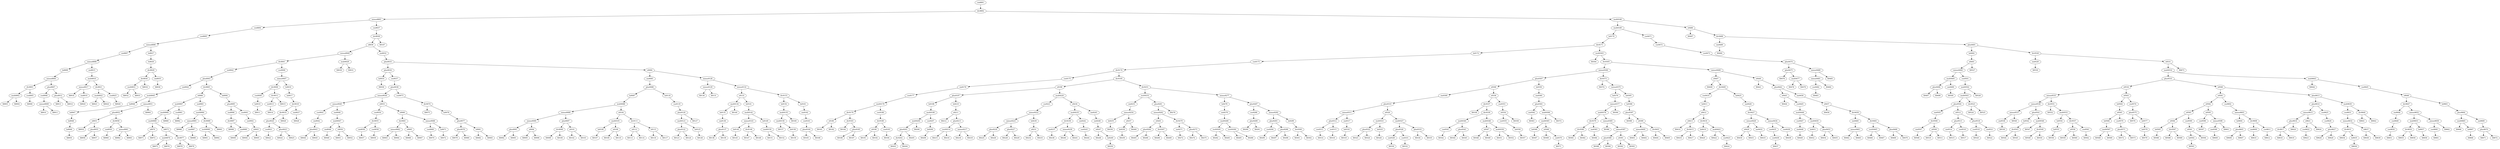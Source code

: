 digraph T {
	mult8902 -> X8903
	mult8902 -> X8904
	div8901 -> mult8902
	cos8905 -> X8906
	div8901 -> cos8905
	minus8900 -> div8901
	minus8909 -> X8910
	minus8909 -> X8911
	cos8908 -> minus8909
	plus8907 -> cos8908
	plus8912 -> X8913
	plus8912 -> X8914
	plus8907 -> plus8912
	minus8900 -> plus8907
	ln8899 -> minus8900
	minus8898 -> ln8899
	minus8917 -> X8918
	sin8919 -> X8920
	minus8917 -> sin8919
	mult8916 -> minus8917
	mult8922 -> X8923
	mult8922 -> X8924
	div8921 -> mult8922
	cos8925 -> X8926
	div8921 -> cos8925
	mult8916 -> div8921
	sin8915 -> mult8916
	minus8898 -> sin8915
	sin8897 -> minus8898
	minus8896 -> sin8897
	mult8931 -> X8932
	mult8931 -> X8933
	div8930 -> mult8931
	div8930 -> X8934
	div8929 -> div8930
	sin8935 -> X8936
	div8929 -> sin8935
	ln8928 -> div8929
	ln8927 -> ln8928
	minus8896 -> ln8927
	cos8895 -> minus8896
	cos8894 -> cos8895
	minus8893 -> cos8894
	ln8949 -> X8950
	ln8948 -> ln8949
	ln8947 -> ln8948
	ln8946 -> ln8947
	mult8945 -> ln8946
	e8953 -> X8954
	plus8955 -> X8956
	plus8955 -> X8957
	e8953 -> plus8955
	plus8952 -> e8953
	sin8959 -> X8960
	div8958 -> sin8959
	minus8961 -> X8962
	minus8961 -> X8963
	div8958 -> minus8961
	plus8952 -> div8958
	minus8951 -> plus8952
	minus8951 -> X8964
	mult8945 -> minus8951
	sin8944 -> mult8945
	plus8943 -> sin8944
	e8970 -> X8971
	e8970 -> X8972
	mult8969 -> e8970
	mult8974 -> X8975
	mult8974 -> X8976
	e8973 -> mult8974
	div8977 -> X8978
	div8977 -> X8979
	e8973 -> div8977
	mult8969 -> e8973
	mult8968 -> mult8969
	mult8968 -> X8980
	mult8967 -> mult8968
	cos8981 -> X8982
	mult8967 -> cos8981
	e8966 -> mult8967
	minus8985 -> X8986
	sin8987 -> X8988
	minus8985 -> sin8987
	mult8984 -> minus8985
	mult8990 -> X8991
	mult8990 -> X8992
	div8989 -> mult8990
	div8989 -> X8993
	mult8984 -> div8989
	sin8983 -> mult8984
	e8966 -> sin8983
	div8965 -> e8966
	div8997 -> X8998
	sin8999 -> X9000
	div8997 -> sin8999
	sin8996 -> div8997
	plus8995 -> sin8996
	e9003 -> X9004
	e9003 -> X9005
	sin9002 -> e9003
	cos9001 -> sin9002
	plus8995 -> cos9001
	ln8994 -> plus8995
	div8965 -> ln8994
	plus8943 -> div8965
	sin8942 -> plus8943
	div8941 -> sin8942
	ln9010 -> X9011
	cos9009 -> ln9010
	div9008 -> cos9009
	sin9013 -> X9014
	div9012 -> sin9013
	div9012 -> X9015
	div9008 -> div9012
	minus9007 -> div9008
	cos9021 -> X9022
	plus9020 -> cos9021
	plus9023 -> X9024
	plus9023 -> X9025
	plus9020 -> plus9023
	div9019 -> plus9020
	div9019 -> X9026
	div9018 -> div9019
	sin9027 -> X9028
	div9018 -> sin9027
	ln9017 -> div9018
	ln9016 -> ln9017
	minus9007 -> ln9016
	cos9006 -> minus9007
	div8941 -> cos9006
	minus8940 -> div8941
	mult9029 -> X9030
	mult9029 -> X9031
	minus8940 -> mult9029
	e8939 -> minus8940
	ln9035 -> X9036
	plus9034 -> ln9035
	plus9043 -> X9044
	plus9043 -> X9045
	sin9042 -> plus9043
	cos9041 -> sin9042
	minus9040 -> cos9041
	sin9048 -> X9049
	mult9047 -> sin9048
	e9050 -> X9051
	e9050 -> X9052
	mult9047 -> e9050
	sin9046 -> mult9047
	minus9040 -> sin9046
	minus9039 -> minus9040
	sin9056 -> X9057
	div9055 -> sin9056
	cos9058 -> X9059
	div9055 -> cos9058
	cos9054 -> div9055
	e9053 -> cos9054
	minus9062 -> X9063
	minus9062 -> X9064
	div9061 -> minus9062
	e9065 -> X9066
	e9065 -> X9067
	div9061 -> e9065
	e9060 -> div9061
	cos9069 -> X9070
	minus9068 -> cos9069
	ln9071 -> X9072
	minus9068 -> ln9071
	e9060 -> minus9068
	e9053 -> e9060
	minus9039 -> e9053
	plus9038 -> minus9039
	div9074 -> X9075
	plus9078 -> X9079
	plus9078 -> X9080
	plus9077 -> plus9078
	e9081 -> X9082
	e9081 -> X9083
	plus9077 -> e9081
	ln9076 -> plus9077
	div9074 -> ln9076
	cos9073 -> div9074
	plus9038 -> cos9073
	cos9037 -> plus9038
	plus9034 -> cos9037
	plus9033 -> plus9034
	plus9091 -> X9092
	plus9091 -> X9093
	minus9090 -> plus9091
	e9094 -> X9095
	e9094 -> X9096
	minus9090 -> e9094
	minus9089 -> minus9090
	div9098 -> X9099
	div9098 -> X9100
	plus9097 -> div9098
	e9101 -> X9102
	e9101 -> X9103
	plus9097 -> e9101
	minus9089 -> plus9097
	mult9088 -> minus9089
	ln9106 -> X9107
	mult9105 -> ln9106
	e9108 -> X9109
	e9108 -> X9110
	mult9105 -> e9108
	e9104 -> mult9105
	e9112 -> X9113
	e9112 -> X9114
	div9111 -> e9112
	e9115 -> X9116
	e9115 -> X9117
	div9111 -> e9115
	e9104 -> div9111
	mult9088 -> e9104
	ln9087 -> mult9088
	plus9086 -> ln9087
	plus9122 -> X9123
	plus9122 -> X9124
	mult9121 -> plus9122
	ln9125 -> X9126
	mult9121 -> ln9125
	plus9120 -> mult9121
	plus9120 -> X9127
	cos9119 -> plus9120
	ln9118 -> cos9119
	plus9086 -> ln9118
	sin9085 -> plus9086
	e9084 -> sin9085
	minus9129 -> X9130
	minus9129 -> X9131
	minus9128 -> minus9129
	plus9137 -> X9138
	plus9137 -> X9139
	sin9136 -> plus9137
	ln9135 -> sin9136
	mult9134 -> ln9135
	mult9134 -> X9140
	e9133 -> mult9134
	ln9144 -> X9145
	minus9143 -> ln9144
	div9146 -> X9147
	div9146 -> X9148
	minus9143 -> div9146
	mult9142 -> minus9143
	mult9150 -> X9151
	mult9150 -> X9152
	ln9149 -> mult9150
	mult9142 -> ln9149
	ln9141 -> mult9142
	e9133 -> ln9141
	minus9132 -> e9133
	mult9156 -> X9157
	ln9158 -> X9159
	mult9156 -> ln9158
	mult9155 -> mult9156
	mult9155 -> X9160
	ln9154 -> mult9155
	div9153 -> ln9154
	plus9164 -> X9165
	plus9164 -> X9166
	cos9163 -> plus9164
	sin9162 -> cos9163
	ln9161 -> sin9162
	div9153 -> ln9161
	minus9132 -> div9153
	minus9128 -> minus9132
	e9084 -> minus9128
	plus9033 -> e9084
	sin9032 -> plus9033
	e8939 -> sin9032
	div8938 -> e8939
	div8938 -> X9167
	cos8937 -> div8938
	minus8893 -> cos8937
	div8892 -> minus8893
	e9180 -> X9181
	e9180 -> X9182
	div9179 -> e9180
	div9183 -> X9184
	plus9185 -> X9186
	plus9185 -> X9187
	div9183 -> plus9185
	div9179 -> div9183
	mult9178 -> div9179
	e9190 -> X9191
	e9190 -> X9192
	div9189 -> e9190
	cos9193 -> X9194
	div9189 -> cos9193
	cos9188 -> div9189
	mult9178 -> cos9188
	cos9177 -> mult9178
	sin9176 -> cos9177
	cos9175 -> sin9176
	div9174 -> cos9175
	div9202 -> X9203
	div9202 -> X9204
	plus9201 -> div9202
	plus9201 -> X9205
	mult9200 -> plus9201
	mult9200 -> X9206
	mult9199 -> mult9200
	ln9208 -> X9209
	cos9207 -> ln9208
	mult9199 -> cos9207
	ln9198 -> mult9199
	plus9197 -> ln9198
	e9211 -> X9212
	mult9214 -> X9215
	mult9214 -> X9216
	plus9213 -> mult9214
	minus9217 -> X9218
	minus9217 -> X9219
	plus9213 -> minus9217
	e9211 -> plus9213
	ln9210 -> e9211
	plus9197 -> ln9210
	e9196 -> plus9197
	plus9224 -> X9225
	plus9224 -> X9226
	minus9223 -> plus9224
	plus9227 -> X9228
	plus9227 -> X9229
	minus9223 -> plus9227
	minus9222 -> minus9223
	e9231 -> X9232
	e9231 -> X9233
	ln9230 -> e9231
	minus9222 -> ln9230
	cos9221 -> minus9222
	mult9220 -> cos9221
	sin9237 -> X9238
	div9236 -> sin9237
	minus9239 -> X9240
	minus9239 -> X9241
	div9236 -> minus9239
	mult9235 -> div9236
	cos9243 -> X9244
	sin9242 -> cos9243
	mult9235 -> sin9242
	e9234 -> mult9235
	e9247 -> X9248
	ln9249 -> X9250
	e9247 -> ln9249
	sin9246 -> e9247
	sin9245 -> sin9246
	e9234 -> sin9245
	mult9220 -> e9234
	e9196 -> mult9220
	div9195 -> e9196
	ln9255 -> X9256
	minus9254 -> ln9255
	ln9258 -> X9259
	e9257 -> ln9258
	e9257 -> X9260
	minus9254 -> e9257
	sin9253 -> minus9254
	mult9252 -> sin9253
	plus9264 -> X9265
	plus9264 -> X9266
	e9263 -> plus9264
	div9267 -> X9268
	div9267 -> X9269
	e9263 -> div9267
	minus9262 -> e9263
	sin9271 -> X9272
	div9270 -> sin9271
	plus9273 -> X9274
	plus9273 -> X9275
	div9270 -> plus9273
	minus9262 -> div9270
	plus9261 -> minus9262
	plus9261 -> X9276
	mult9252 -> plus9261
	div9251 -> mult9252
	mult9281 -> X9282
	mult9281 -> X9283
	mult9280 -> mult9281
	mult9284 -> X9285
	mult9284 -> X9286
	mult9280 -> mult9284
	sin9279 -> mult9280
	ln9278 -> sin9279
	minus9277 -> ln9278
	plus9289 -> X9290
	plus9289 -> X9291
	cos9288 -> plus9289
	plus9287 -> cos9288
	cos9294 -> X9295
	plus9293 -> cos9294
	plus9296 -> X9297
	plus9296 -> X9298
	plus9293 -> plus9296
	minus9292 -> plus9293
	div9300 -> X9301
	div9300 -> X9302
	ln9299 -> div9300
	minus9292 -> ln9299
	plus9287 -> minus9292
	minus9277 -> plus9287
	div9251 -> minus9277
	div9195 -> div9251
	div9174 -> div9195
	cos9173 -> div9174
	ln9172 -> cos9173
	div9171 -> ln9172
	mult9303 -> X9304
	cos9313 -> X9314
	plus9312 -> cos9313
	sin9315 -> X9316
	plus9312 -> sin9315
	minus9311 -> plus9312
	ln9318 -> X9319
	sin9317 -> ln9318
	minus9311 -> sin9317
	plus9310 -> minus9311
	plus9322 -> X9323
	plus9322 -> X9324
	mult9321 -> plus9322
	ln9325 -> X9326
	mult9321 -> ln9325
	e9320 -> mult9321
	sin9329 -> X9330
	plus9328 -> sin9329
	cos9331 -> X9332
	plus9328 -> cos9331
	mult9327 -> plus9328
	plus9333 -> X9334
	plus9333 -> X9335
	mult9327 -> plus9333
	e9320 -> mult9327
	plus9310 -> e9320
	sin9309 -> plus9310
	e9308 -> sin9309
	div9337 -> X9338
	cos9341 -> X9342
	mult9340 -> cos9341
	plus9343 -> X9344
	plus9343 -> X9345
	mult9340 -> plus9343
	div9339 -> mult9340
	e9347 -> X9348
	e9347 -> X9349
	mult9346 -> e9347
	mult9350 -> X9351
	mult9350 -> X9352
	mult9346 -> mult9350
	div9339 -> mult9346
	div9337 -> div9339
	e9336 -> div9337
	ln9356 -> X9357
	cos9355 -> ln9356
	e9354 -> cos9355
	e9354 -> X9358
	cos9353 -> e9354
	e9336 -> cos9353
	e9308 -> e9336
	plus9307 -> e9308
	sin9362 -> X9363
	plus9361 -> sin9362
	ln9366 -> X9367
	mult9365 -> ln9366
	e9368 -> X9369
	sin9370 -> X9371
	e9368 -> sin9370
	mult9365 -> e9368
	mult9364 -> mult9365
	mult9364 -> X9372
	plus9361 -> mult9364
	sin9360 -> plus9361
	ln9359 -> sin9360
	plus9307 -> ln9359
	minus9306 -> plus9307
	div9373 -> X9374
	div9380 -> X9381
	div9380 -> X9382
	div9379 -> div9380
	sin9383 -> X9384
	div9379 -> sin9383
	mult9378 -> div9379
	minus9385 -> X9386
	plus9388 -> X9389
	plus9388 -> X9390
	minus9387 -> plus9388
	e9391 -> X9392
	e9391 -> X9393
	minus9387 -> e9391
	minus9385 -> minus9387
	mult9378 -> minus9385
	minus9377 -> mult9378
	minus9377 -> X9394
	ln9376 -> minus9377
	minus9375 -> ln9376
	plus9397 -> X9398
	minus9400 -> X9401
	minus9400 -> X9402
	e9399 -> minus9400
	div9403 -> X9404
	div9403 -> X9405
	e9399 -> div9403
	plus9397 -> e9399
	ln9396 -> plus9397
	ln9395 -> ln9396
	minus9375 -> ln9395
	div9373 -> minus9375
	minus9306 -> div9373
	div9305 -> minus9306
	e9407 -> X9408
	e9413 -> X9414
	div9415 -> X9416
	div9415 -> X9417
	e9413 -> div9415
	e9412 -> e9413
	ln9419 -> X9420
	div9418 -> ln9419
	mult9421 -> X9422
	cos9423 -> X9424
	mult9421 -> cos9423
	div9418 -> mult9421
	e9412 -> div9418
	ln9411 -> e9412
	cos9410 -> ln9411
	div9409 -> cos9410
	e9429 -> X9430
	e9429 -> X9431
	minus9428 -> e9429
	sin9432 -> X9433
	minus9428 -> sin9432
	div9427 -> minus9428
	cos9436 -> X9437
	cos9435 -> cos9436
	minus9434 -> cos9435
	cos9438 -> X9439
	minus9434 -> cos9438
	div9427 -> minus9434
	sin9426 -> div9427
	ln9425 -> sin9426
	div9409 -> ln9425
	e9407 -> div9409
	minus9406 -> e9407
	e9440 -> X9441
	e9443 -> X9444
	sin9448 -> X9449
	cos9447 -> sin9448
	mult9446 -> cos9447
	ln9451 -> X9452
	mult9450 -> ln9451
	plus9453 -> X9454
	plus9453 -> X9455
	mult9450 -> plus9453
	mult9446 -> mult9450
	cos9445 -> mult9446
	e9443 -> cos9445
	plus9442 -> e9443
	e9457 -> X9458
	minus9461 -> X9462
	minus9461 -> X9463
	sin9460 -> minus9461
	div9459 -> sin9460
	mult9465 -> X9466
	mult9465 -> X9467
	div9464 -> mult9465
	plus9468 -> X9469
	plus9468 -> X9470
	div9464 -> plus9468
	div9459 -> div9464
	e9457 -> div9459
	sin9456 -> e9457
	plus9442 -> sin9456
	e9440 -> plus9442
	minus9406 -> e9440
	div9305 -> minus9406
	mult9303 -> div9305
	div9171 -> mult9303
	ln9170 -> div9171
	mult9169 -> ln9170
	plus9475 -> X9476
	mult9477 -> X9478
	mult9477 -> X9479
	plus9475 -> mult9477
	plus9474 -> plus9475
	cos9482 -> X9483
	minus9481 -> cos9482
	minus9481 -> X9484
	minus9480 -> minus9481
	minus9480 -> X9485
	plus9474 -> minus9480
	cos9473 -> plus9474
	cos9472 -> cos9473
	cos9471 -> cos9472
	mult9169 -> cos9471
	mult9168 -> mult9169
	e9486 -> X9487
	sin9489 -> X9490
	div9488 -> sin9489
	plus9496 -> X9497
	plus9496 -> X9498
	mult9495 -> plus9496
	sin9499 -> X9500
	mult9495 -> sin9499
	minus9494 -> mult9495
	sin9507 -> X9508
	div9506 -> sin9507
	e9509 -> X9510
	e9509 -> X9511
	div9506 -> e9509
	sin9505 -> div9506
	plus9504 -> sin9505
	sin9514 -> X9515
	plus9513 -> sin9514
	cos9516 -> X9517
	plus9513 -> cos9516
	e9512 -> plus9513
	cos9519 -> X9520
	plus9518 -> cos9519
	sin9521 -> X9522
	plus9518 -> sin9521
	e9512 -> plus9518
	plus9504 -> e9512
	mult9503 -> plus9504
	div9523 -> X9524
	div9523 -> X9525
	mult9503 -> div9523
	mult9502 -> mult9503
	mult9502 -> X9526
	cos9501 -> mult9502
	minus9494 -> cos9501
	e9493 -> minus9494
	e9493 -> X9527
	ln9492 -> e9493
	plus9491 -> ln9492
	sin9529 -> X9530
	div9528 -> sin9529
	sin9538 -> X9539
	minus9537 -> sin9538
	minus9537 -> X9540
	minus9536 -> minus9537
	div9543 -> X9544
	div9543 -> X9545
	ln9542 -> div9543
	plus9541 -> ln9542
	mult9546 -> X9547
	div9548 -> X9549
	div9548 -> X9550
	mult9546 -> div9548
	plus9541 -> mult9546
	minus9536 -> plus9541
	minus9535 -> minus9536
	div9551 -> X9552
	ln9555 -> X9556
	ln9554 -> ln9555
	mult9553 -> ln9554
	e9558 -> X9559
	e9558 -> X9560
	div9557 -> e9558
	cos9561 -> X9562
	div9557 -> cos9561
	mult9553 -> div9557
	div9551 -> mult9553
	minus9535 -> div9551
	e9534 -> minus9535
	mult9567 -> X9568
	mult9567 -> X9569
	ln9566 -> mult9567
	e9565 -> ln9566
	plus9571 -> X9572
	plus9571 -> X9573
	cos9570 -> plus9571
	e9565 -> cos9570
	ln9564 -> e9565
	e9563 -> ln9564
	plus9575 -> X9576
	ln9578 -> X9579
	ln9577 -> ln9578
	plus9575 -> ln9577
	cos9574 -> plus9575
	e9563 -> cos9574
	e9534 -> e9563
	plus9533 -> e9534
	ln9585 -> X9586
	e9584 -> ln9585
	div9587 -> X9588
	div9587 -> X9589
	e9584 -> div9587
	e9583 -> e9584
	ln9592 -> X9593
	e9591 -> ln9592
	e9591 -> X9594
	cos9590 -> e9591
	e9583 -> cos9590
	e9582 -> e9583
	cos9596 -> X9597
	e9595 -> cos9596
	sin9599 -> X9600
	minus9598 -> sin9599
	minus9598 -> X9601
	e9595 -> minus9598
	e9582 -> e9595
	e9581 -> e9582
	plus9605 -> X9606
	plus9605 -> X9607
	ln9604 -> plus9605
	minus9603 -> ln9604
	sin9609 -> X9610
	div9608 -> sin9609
	cos9611 -> X9612
	div9608 -> cos9611
	minus9603 -> div9608
	cos9602 -> minus9603
	e9581 -> cos9602
	e9580 -> e9581
	div9617 -> X9618
	div9617 -> X9619
	plus9616 -> div9617
	plus9616 -> X9620
	minus9615 -> plus9616
	cos9622 -> X9623
	e9621 -> cos9622
	e9621 -> X9624
	minus9615 -> e9621
	plus9614 -> minus9615
	plus9627 -> X9628
	plus9627 -> X9629
	cos9626 -> plus9627
	cos9625 -> cos9626
	plus9614 -> cos9625
	plus9613 -> plus9614
	div9633 -> X9634
	ln9635 -> X9636
	div9633 -> ln9635
	minus9632 -> div9633
	e9637 -> X9638
	e9637 -> X9639
	minus9632 -> e9637
	cos9631 -> minus9632
	mult9630 -> cos9631
	div9640 -> X9641
	div9640 -> X9642
	mult9630 -> div9640
	plus9613 -> mult9630
	e9580 -> plus9613
	plus9533 -> e9580
	mult9532 -> plus9533
	mult9643 -> X9644
	cos9650 -> X9651
	cos9649 -> cos9650
	sin9648 -> cos9649
	div9647 -> sin9648
	div9654 -> X9655
	div9654 -> X9656
	mult9653 -> div9654
	ln9657 -> X9658
	mult9653 -> ln9657
	minus9652 -> mult9653
	cos9660 -> X9661
	minus9659 -> cos9660
	minus9659 -> X9662
	minus9652 -> minus9659
	div9647 -> minus9652
	e9646 -> div9647
	mult9665 -> X9666
	ln9667 -> X9668
	mult9665 -> ln9667
	plus9664 -> mult9665
	plus9670 -> X9671
	plus9670 -> X9672
	sin9669 -> plus9670
	plus9664 -> sin9669
	ln9663 -> plus9664
	e9646 -> ln9663
	cos9645 -> e9646
	mult9643 -> cos9645
	mult9532 -> mult9643
	e9531 -> mult9532
	e9531 -> X9673
	div9528 -> e9531
	plus9491 -> div9528
	div9488 -> plus9491
	e9486 -> div9488
	mult9168 -> e9486
	div8892 -> mult9168
	sin8891 -> div8892
}
